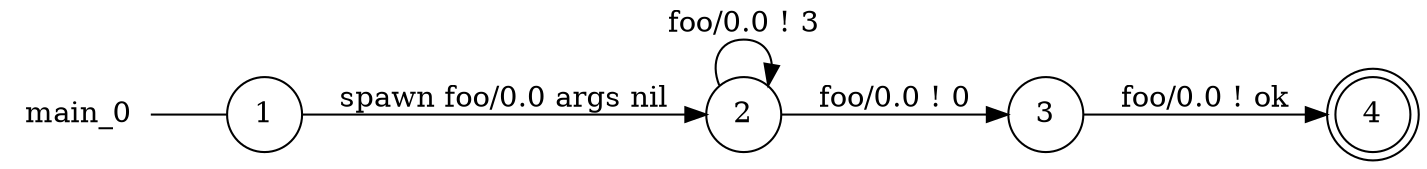 digraph main_0 {
	rankdir="LR";
	n_0 [label="main_0", shape="plaintext"];
	n_1 [id="1", shape=circle, label="1"];
	n_0 -> n_1 [arrowhead=none];
	n_2 [id="4", shape=circle, label="3"];
	n_3 [id="3", shape=doublecircle, label="4"];
	n_4 [id="2", shape=circle, label="2"];

	n_4 -> n_4 [id="[$e|7]", label="foo/0.0 ! 3"];
	n_1 -> n_4 [id="[$e|0]", label="spawn foo/0.0 args nil"];
	n_2 -> n_3 [id="[$e|1]", label="foo/0.0 ! ok"];
	n_4 -> n_2 [id="[$e|3]", label="foo/0.0 ! 0"];
}
